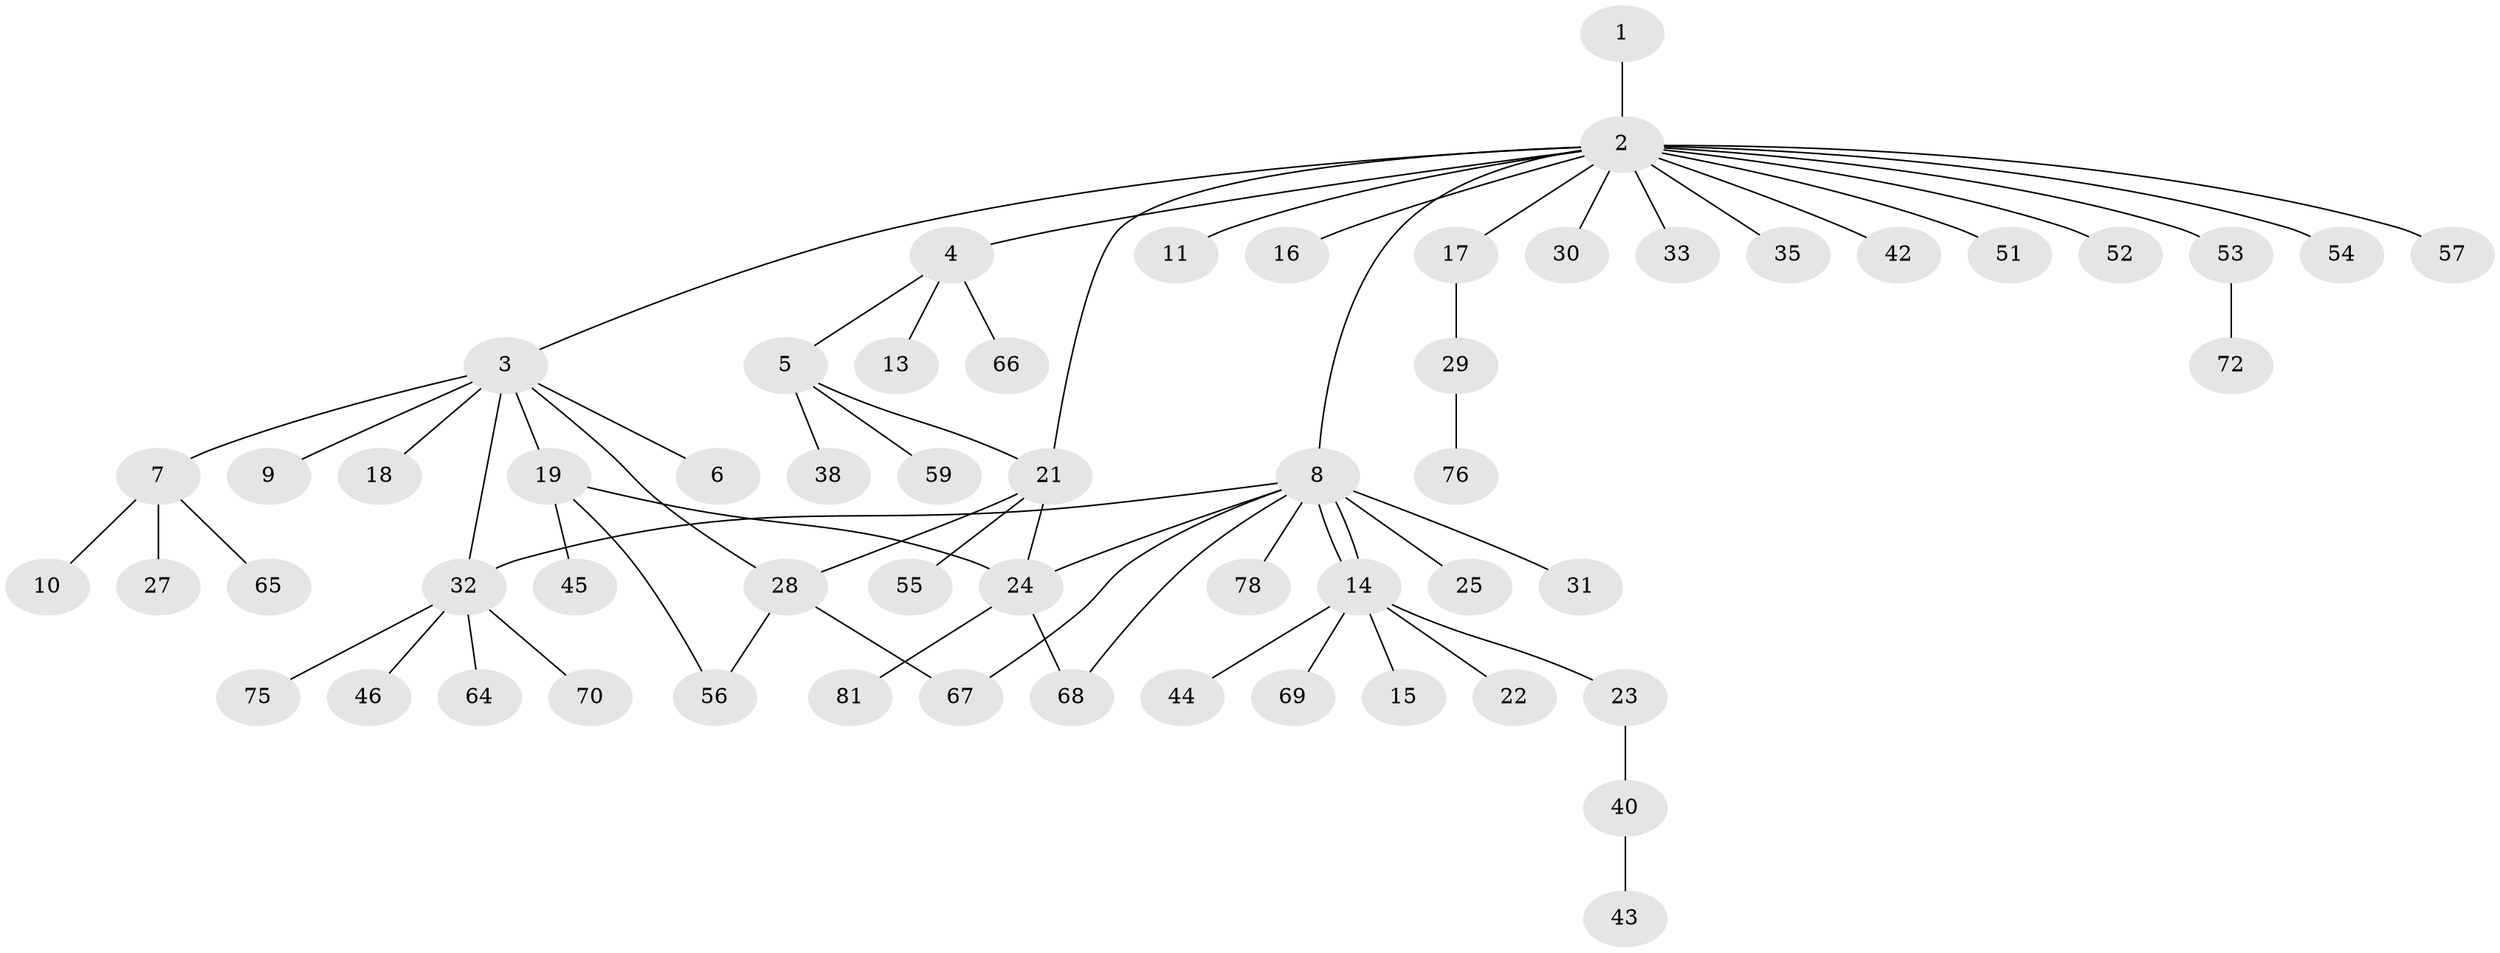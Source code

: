 // original degree distribution, {1: 0.6049382716049383, 18: 0.012345679012345678, 9: 0.012345679012345678, 5: 0.06172839506172839, 4: 0.024691358024691357, 10: 0.012345679012345678, 2: 0.18518518518518517, 8: 0.012345679012345678, 3: 0.06172839506172839, 6: 0.012345679012345678}
// Generated by graph-tools (version 1.1) at 2025/11/02/27/25 16:11:11]
// undirected, 58 vertices, 66 edges
graph export_dot {
graph [start="1"]
  node [color=gray90,style=filled];
  1;
  2 [super="+80"];
  3 [super="+62"];
  4 [super="+26"];
  5 [super="+20"];
  6;
  7 [super="+58"];
  8 [super="+12"];
  9;
  10;
  11 [super="+37"];
  13;
  14 [super="+49"];
  15;
  16 [super="+48"];
  17 [super="+50"];
  18;
  19 [super="+41"];
  21;
  22 [super="+77"];
  23;
  24 [super="+47"];
  25;
  27;
  28 [super="+34"];
  29 [super="+39"];
  30;
  31;
  32 [super="+36"];
  33;
  35;
  38;
  40 [super="+60"];
  42;
  43;
  44;
  45 [super="+61"];
  46;
  51 [super="+79"];
  52;
  53 [super="+63"];
  54;
  55;
  56;
  57;
  59;
  64;
  65;
  66 [super="+71"];
  67 [super="+73"];
  68;
  69;
  70;
  72 [super="+74"];
  75;
  76;
  78;
  81;
  1 -- 2;
  2 -- 3;
  2 -- 4;
  2 -- 8;
  2 -- 11;
  2 -- 16;
  2 -- 17;
  2 -- 21;
  2 -- 30;
  2 -- 33;
  2 -- 35;
  2 -- 42;
  2 -- 51;
  2 -- 52;
  2 -- 53;
  2 -- 54;
  2 -- 57;
  3 -- 6;
  3 -- 7;
  3 -- 9;
  3 -- 18;
  3 -- 19;
  3 -- 28;
  3 -- 32;
  4 -- 5;
  4 -- 13;
  4 -- 66;
  5 -- 21;
  5 -- 38;
  5 -- 59;
  7 -- 10;
  7 -- 27;
  7 -- 65;
  8 -- 14;
  8 -- 14;
  8 -- 31;
  8 -- 32;
  8 -- 67;
  8 -- 68;
  8 -- 78;
  8 -- 25;
  8 -- 24;
  14 -- 15;
  14 -- 22;
  14 -- 23;
  14 -- 44;
  14 -- 69;
  17 -- 29;
  19 -- 24;
  19 -- 45;
  19 -- 56;
  21 -- 28;
  21 -- 55;
  21 -- 24;
  23 -- 40;
  24 -- 81;
  24 -- 68;
  28 -- 56;
  28 -- 67;
  29 -- 76;
  32 -- 46;
  32 -- 64;
  32 -- 75;
  32 -- 70;
  40 -- 43;
  53 -- 72;
}
